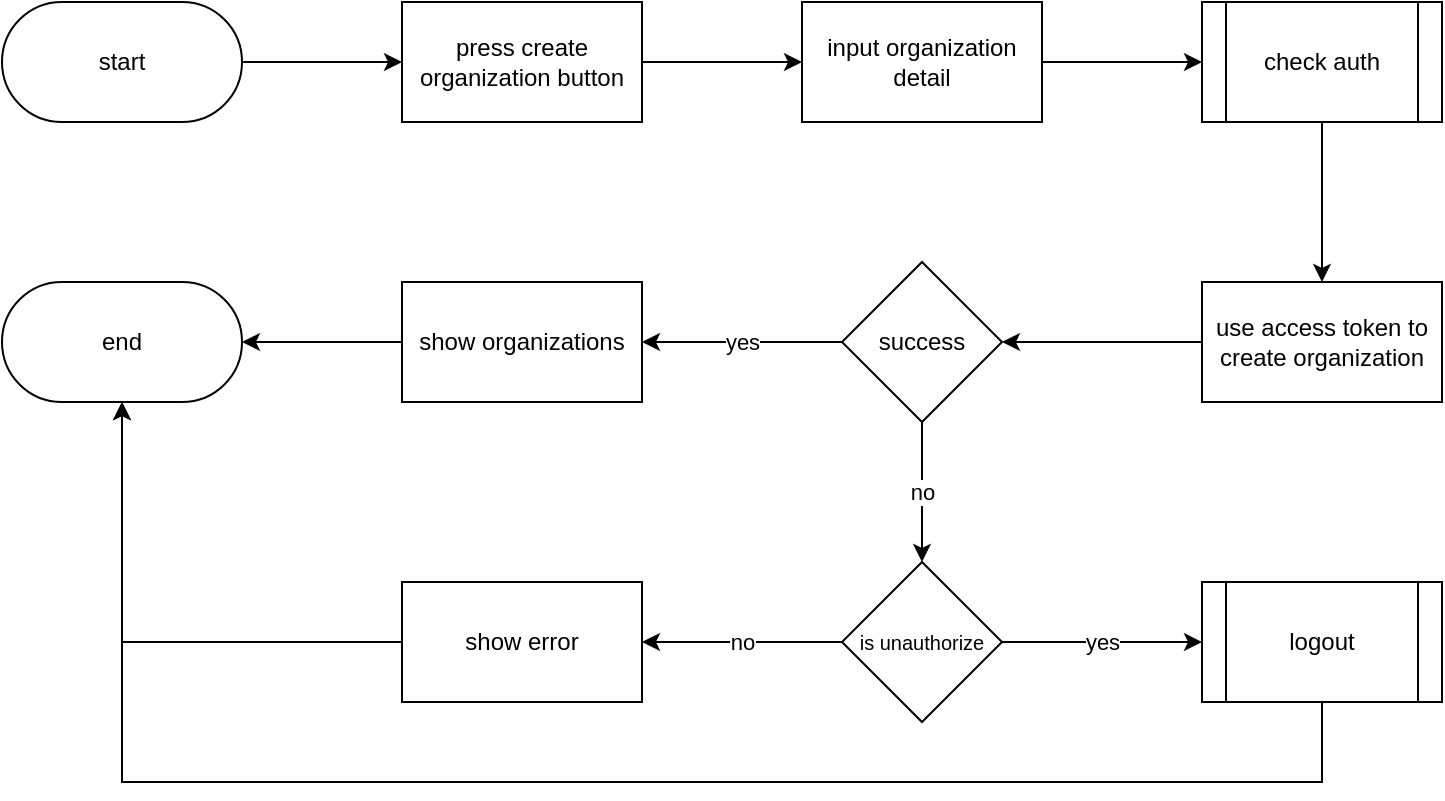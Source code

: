 <mxfile version="28.1.2" pages="10">
  <diagram name="1 create organization" id="rrZeDRam9OLzGaZPZyyN">
    <mxGraphModel dx="1042" dy="626" grid="1" gridSize="10" guides="1" tooltips="1" connect="1" arrows="1" fold="1" page="1" pageScale="1" pageWidth="827" pageHeight="1169" math="0" shadow="0">
      <root>
        <mxCell id="S_W-m5BtdDce5TFBJ5qB-0" />
        <mxCell id="S_W-m5BtdDce5TFBJ5qB-1" parent="S_W-m5BtdDce5TFBJ5qB-0" />
        <mxCell id="S_W-m5BtdDce5TFBJ5qB-2" value="" style="edgeStyle=orthogonalEdgeStyle;rounded=0;orthogonalLoop=1;jettySize=auto;html=1;" edge="1" parent="S_W-m5BtdDce5TFBJ5qB-1" source="S_W-m5BtdDce5TFBJ5qB-3" target="S_W-m5BtdDce5TFBJ5qB-6">
          <mxGeometry relative="1" as="geometry" />
        </mxCell>
        <mxCell id="S_W-m5BtdDce5TFBJ5qB-3" value="start" style="rounded=1;whiteSpace=wrap;html=1;arcSize=50;" vertex="1" parent="S_W-m5BtdDce5TFBJ5qB-1">
          <mxGeometry x="20" y="30" width="120" height="60" as="geometry" />
        </mxCell>
        <mxCell id="S_W-m5BtdDce5TFBJ5qB-4" value="end" style="rounded=1;whiteSpace=wrap;html=1;arcSize=50;" vertex="1" parent="S_W-m5BtdDce5TFBJ5qB-1">
          <mxGeometry x="20" y="170" width="120" height="60" as="geometry" />
        </mxCell>
        <mxCell id="S_W-m5BtdDce5TFBJ5qB-5" value="" style="edgeStyle=orthogonalEdgeStyle;rounded=0;orthogonalLoop=1;jettySize=auto;html=1;" edge="1" parent="S_W-m5BtdDce5TFBJ5qB-1" source="S_W-m5BtdDce5TFBJ5qB-6" target="S_W-m5BtdDce5TFBJ5qB-8">
          <mxGeometry relative="1" as="geometry" />
        </mxCell>
        <mxCell id="S_W-m5BtdDce5TFBJ5qB-6" value="press create organization button" style="whiteSpace=wrap;html=1;rounded=0;arcSize=50;" vertex="1" parent="S_W-m5BtdDce5TFBJ5qB-1">
          <mxGeometry x="220" y="30" width="120" height="60" as="geometry" />
        </mxCell>
        <mxCell id="S_W-m5BtdDce5TFBJ5qB-7" value="" style="edgeStyle=orthogonalEdgeStyle;rounded=0;orthogonalLoop=1;jettySize=auto;html=1;" edge="1" parent="S_W-m5BtdDce5TFBJ5qB-1" source="S_W-m5BtdDce5TFBJ5qB-8" target="S_W-m5BtdDce5TFBJ5qB-10">
          <mxGeometry relative="1" as="geometry" />
        </mxCell>
        <mxCell id="S_W-m5BtdDce5TFBJ5qB-8" value="input organization detail" style="whiteSpace=wrap;html=1;rounded=0;arcSize=50;" vertex="1" parent="S_W-m5BtdDce5TFBJ5qB-1">
          <mxGeometry x="420" y="30" width="120" height="60" as="geometry" />
        </mxCell>
        <mxCell id="S_W-m5BtdDce5TFBJ5qB-9" value="" style="edgeStyle=orthogonalEdgeStyle;rounded=0;orthogonalLoop=1;jettySize=auto;html=1;" edge="1" parent="S_W-m5BtdDce5TFBJ5qB-1" source="S_W-m5BtdDce5TFBJ5qB-10" target="S_W-m5BtdDce5TFBJ5qB-12">
          <mxGeometry relative="1" as="geometry" />
        </mxCell>
        <mxCell id="S_W-m5BtdDce5TFBJ5qB-10" value="check auth" style="shape=process;whiteSpace=wrap;html=1;backgroundOutline=1;" vertex="1" parent="S_W-m5BtdDce5TFBJ5qB-1">
          <mxGeometry x="620" y="30" width="120" height="60" as="geometry" />
        </mxCell>
        <mxCell id="S_W-m5BtdDce5TFBJ5qB-11" value="" style="edgeStyle=orthogonalEdgeStyle;rounded=0;orthogonalLoop=1;jettySize=auto;html=1;" edge="1" parent="S_W-m5BtdDce5TFBJ5qB-1" source="S_W-m5BtdDce5TFBJ5qB-12" target="S_W-m5BtdDce5TFBJ5qB-15">
          <mxGeometry relative="1" as="geometry" />
        </mxCell>
        <mxCell id="S_W-m5BtdDce5TFBJ5qB-12" value="use access token to create organization" style="whiteSpace=wrap;html=1;" vertex="1" parent="S_W-m5BtdDce5TFBJ5qB-1">
          <mxGeometry x="620" y="170" width="120" height="60" as="geometry" />
        </mxCell>
        <mxCell id="S_W-m5BtdDce5TFBJ5qB-13" value="yes" style="edgeStyle=orthogonalEdgeStyle;rounded=0;orthogonalLoop=1;jettySize=auto;html=1;" edge="1" parent="S_W-m5BtdDce5TFBJ5qB-1" source="S_W-m5BtdDce5TFBJ5qB-15" target="S_W-m5BtdDce5TFBJ5qB-17">
          <mxGeometry relative="1" as="geometry" />
        </mxCell>
        <mxCell id="S_W-m5BtdDce5TFBJ5qB-14" value="no" style="edgeStyle=orthogonalEdgeStyle;rounded=0;orthogonalLoop=1;jettySize=auto;html=1;" edge="1" parent="S_W-m5BtdDce5TFBJ5qB-1" source="S_W-m5BtdDce5TFBJ5qB-15" target="S_W-m5BtdDce5TFBJ5qB-20">
          <mxGeometry relative="1" as="geometry">
            <mxPoint x="480" y="310" as="targetPoint" />
          </mxGeometry>
        </mxCell>
        <mxCell id="S_W-m5BtdDce5TFBJ5qB-15" value="success" style="rhombus;whiteSpace=wrap;html=1;" vertex="1" parent="S_W-m5BtdDce5TFBJ5qB-1">
          <mxGeometry x="440" y="160" width="80" height="80" as="geometry" />
        </mxCell>
        <mxCell id="S_W-m5BtdDce5TFBJ5qB-16" style="edgeStyle=orthogonalEdgeStyle;rounded=0;orthogonalLoop=1;jettySize=auto;html=1;" edge="1" parent="S_W-m5BtdDce5TFBJ5qB-1" source="S_W-m5BtdDce5TFBJ5qB-17" target="S_W-m5BtdDce5TFBJ5qB-4">
          <mxGeometry relative="1" as="geometry" />
        </mxCell>
        <mxCell id="S_W-m5BtdDce5TFBJ5qB-17" value="show organizations" style="rounded=0;whiteSpace=wrap;html=1;" vertex="1" parent="S_W-m5BtdDce5TFBJ5qB-1">
          <mxGeometry x="220" y="170" width="120" height="60" as="geometry" />
        </mxCell>
        <mxCell id="S_W-m5BtdDce5TFBJ5qB-18" value="no" style="edgeStyle=orthogonalEdgeStyle;rounded=0;orthogonalLoop=1;jettySize=auto;html=1;" edge="1" parent="S_W-m5BtdDce5TFBJ5qB-1" source="S_W-m5BtdDce5TFBJ5qB-20" target="S_W-m5BtdDce5TFBJ5qB-24">
          <mxGeometry relative="1" as="geometry">
            <mxPoint x="320" y="350" as="targetPoint" />
          </mxGeometry>
        </mxCell>
        <mxCell id="S_W-m5BtdDce5TFBJ5qB-19" value="yes" style="edgeStyle=orthogonalEdgeStyle;rounded=0;orthogonalLoop=1;jettySize=auto;html=1;" edge="1" parent="S_W-m5BtdDce5TFBJ5qB-1" source="S_W-m5BtdDce5TFBJ5qB-20" target="S_W-m5BtdDce5TFBJ5qB-22">
          <mxGeometry relative="1" as="geometry">
            <mxPoint x="480" y="460" as="targetPoint" />
          </mxGeometry>
        </mxCell>
        <mxCell id="S_W-m5BtdDce5TFBJ5qB-20" value="&lt;font style=&quot;font-size: 10px;&quot;&gt;is unauthorize&lt;/font&gt;" style="rhombus;whiteSpace=wrap;html=1;" vertex="1" parent="S_W-m5BtdDce5TFBJ5qB-1">
          <mxGeometry x="440" y="310" width="80" height="80" as="geometry" />
        </mxCell>
        <mxCell id="S_W-m5BtdDce5TFBJ5qB-21" style="edgeStyle=orthogonalEdgeStyle;rounded=0;orthogonalLoop=1;jettySize=auto;html=1;" edge="1" parent="S_W-m5BtdDce5TFBJ5qB-1" source="S_W-m5BtdDce5TFBJ5qB-22" target="S_W-m5BtdDce5TFBJ5qB-4">
          <mxGeometry relative="1" as="geometry">
            <Array as="points">
              <mxPoint x="680" y="420" />
              <mxPoint x="80" y="420" />
            </Array>
          </mxGeometry>
        </mxCell>
        <mxCell id="S_W-m5BtdDce5TFBJ5qB-22" value="logout" style="shape=process;whiteSpace=wrap;html=1;backgroundOutline=1;" vertex="1" parent="S_W-m5BtdDce5TFBJ5qB-1">
          <mxGeometry x="620" y="320" width="120" height="60" as="geometry" />
        </mxCell>
        <mxCell id="S_W-m5BtdDce5TFBJ5qB-23" style="edgeStyle=orthogonalEdgeStyle;rounded=0;orthogonalLoop=1;jettySize=auto;html=1;" edge="1" parent="S_W-m5BtdDce5TFBJ5qB-1" source="S_W-m5BtdDce5TFBJ5qB-24" target="S_W-m5BtdDce5TFBJ5qB-4">
          <mxGeometry relative="1" as="geometry" />
        </mxCell>
        <mxCell id="S_W-m5BtdDce5TFBJ5qB-24" value="show error" style="rounded=0;whiteSpace=wrap;html=1;" vertex="1" parent="S_W-m5BtdDce5TFBJ5qB-1">
          <mxGeometry x="220" y="320" width="120" height="60" as="geometry" />
        </mxCell>
      </root>
    </mxGraphModel>
  </diagram>
  <diagram name="2 read organizations" id="h2fKBnn60QDs2FhaiwlS">
    <mxGraphModel dx="1042" dy="626" grid="1" gridSize="10" guides="1" tooltips="1" connect="1" arrows="1" fold="1" page="1" pageScale="1" pageWidth="827" pageHeight="1169" math="0" shadow="0">
      <root>
        <mxCell id="Kz-ZoB2AKDIA7hrzgHUo-0" />
        <mxCell id="Kz-ZoB2AKDIA7hrzgHUo-1" parent="Kz-ZoB2AKDIA7hrzgHUo-0" />
        <mxCell id="Kz-ZoB2AKDIA7hrzgHUo-2" value="" style="edgeStyle=orthogonalEdgeStyle;rounded=0;orthogonalLoop=1;jettySize=auto;html=1;" edge="1" parent="Kz-ZoB2AKDIA7hrzgHUo-1" source="Kz-ZoB2AKDIA7hrzgHUo-3" target="Kz-ZoB2AKDIA7hrzgHUo-6">
          <mxGeometry relative="1" as="geometry" />
        </mxCell>
        <mxCell id="Kz-ZoB2AKDIA7hrzgHUo-3" value="start" style="rounded=1;whiteSpace=wrap;html=1;arcSize=50;" vertex="1" parent="Kz-ZoB2AKDIA7hrzgHUo-1">
          <mxGeometry x="20" y="20" width="120" height="60" as="geometry" />
        </mxCell>
        <mxCell id="Kz-ZoB2AKDIA7hrzgHUo-4" value="end" style="rounded=1;whiteSpace=wrap;html=1;arcSize=50;" vertex="1" parent="Kz-ZoB2AKDIA7hrzgHUo-1">
          <mxGeometry x="20" y="160" width="120" height="60" as="geometry" />
        </mxCell>
        <mxCell id="Kz-ZoB2AKDIA7hrzgHUo-5" value="" style="edgeStyle=orthogonalEdgeStyle;rounded=0;orthogonalLoop=1;jettySize=auto;html=1;" edge="1" parent="Kz-ZoB2AKDIA7hrzgHUo-1" source="Kz-ZoB2AKDIA7hrzgHUo-6" target="Kz-ZoB2AKDIA7hrzgHUo-8">
          <mxGeometry relative="1" as="geometry" />
        </mxCell>
        <mxCell id="Kz-ZoB2AKDIA7hrzgHUo-6" value="check auth" style="shape=process;whiteSpace=wrap;html=1;backgroundOutline=1;" vertex="1" parent="Kz-ZoB2AKDIA7hrzgHUo-1">
          <mxGeometry x="200" y="20" width="120" height="60" as="geometry" />
        </mxCell>
        <mxCell id="Kz-ZoB2AKDIA7hrzgHUo-7" value="" style="edgeStyle=orthogonalEdgeStyle;rounded=0;orthogonalLoop=1;jettySize=auto;html=1;" edge="1" parent="Kz-ZoB2AKDIA7hrzgHUo-1" source="Kz-ZoB2AKDIA7hrzgHUo-8" target="Kz-ZoB2AKDIA7hrzgHUo-11">
          <mxGeometry relative="1" as="geometry" />
        </mxCell>
        <mxCell id="Kz-ZoB2AKDIA7hrzgHUo-8" value="use access token to get organizations" style="whiteSpace=wrap;html=1;" vertex="1" parent="Kz-ZoB2AKDIA7hrzgHUo-1">
          <mxGeometry x="400" y="20" width="120" height="60" as="geometry" />
        </mxCell>
        <mxCell id="Kz-ZoB2AKDIA7hrzgHUo-9" value="no" style="edgeStyle=orthogonalEdgeStyle;rounded=0;orthogonalLoop=1;jettySize=auto;html=1;" edge="1" parent="Kz-ZoB2AKDIA7hrzgHUo-1" source="Kz-ZoB2AKDIA7hrzgHUo-11" target="Kz-ZoB2AKDIA7hrzgHUo-13">
          <mxGeometry relative="1" as="geometry" />
        </mxCell>
        <mxCell id="Kz-ZoB2AKDIA7hrzgHUo-10" value="yes" style="edgeStyle=orthogonalEdgeStyle;rounded=0;orthogonalLoop=1;jettySize=auto;html=1;" edge="1" parent="Kz-ZoB2AKDIA7hrzgHUo-1" source="Kz-ZoB2AKDIA7hrzgHUo-11" target="Kz-ZoB2AKDIA7hrzgHUo-15">
          <mxGeometry relative="1" as="geometry" />
        </mxCell>
        <mxCell id="Kz-ZoB2AKDIA7hrzgHUo-11" value="is success" style="rhombus;whiteSpace=wrap;html=1;" vertex="1" parent="Kz-ZoB2AKDIA7hrzgHUo-1">
          <mxGeometry x="420" y="150" width="80" height="80" as="geometry" />
        </mxCell>
        <mxCell id="Kz-ZoB2AKDIA7hrzgHUo-12" style="edgeStyle=orthogonalEdgeStyle;rounded=0;orthogonalLoop=1;jettySize=auto;html=1;" edge="1" parent="Kz-ZoB2AKDIA7hrzgHUo-1" source="Kz-ZoB2AKDIA7hrzgHUo-13" target="Kz-ZoB2AKDIA7hrzgHUo-4">
          <mxGeometry relative="1" as="geometry">
            <Array as="points">
              <mxPoint x="620" y="260" />
              <mxPoint x="80" y="260" />
            </Array>
          </mxGeometry>
        </mxCell>
        <mxCell id="Kz-ZoB2AKDIA7hrzgHUo-13" value="show error" style="whiteSpace=wrap;html=1;" vertex="1" parent="Kz-ZoB2AKDIA7hrzgHUo-1">
          <mxGeometry x="560" y="160" width="120" height="60" as="geometry" />
        </mxCell>
        <mxCell id="Kz-ZoB2AKDIA7hrzgHUo-14" style="edgeStyle=orthogonalEdgeStyle;rounded=0;orthogonalLoop=1;jettySize=auto;html=1;" edge="1" parent="Kz-ZoB2AKDIA7hrzgHUo-1" source="Kz-ZoB2AKDIA7hrzgHUo-15" target="Kz-ZoB2AKDIA7hrzgHUo-4">
          <mxGeometry relative="1" as="geometry" />
        </mxCell>
        <mxCell id="Kz-ZoB2AKDIA7hrzgHUo-15" value="show organizations" style="whiteSpace=wrap;html=1;" vertex="1" parent="Kz-ZoB2AKDIA7hrzgHUo-1">
          <mxGeometry x="200" y="160" width="120" height="60" as="geometry" />
        </mxCell>
      </root>
    </mxGraphModel>
  </diagram>
  <diagram name="3 update organization" id="hDtKUBMvz_w7pJKy0Iw4">
    <mxGraphModel dx="1042" dy="626" grid="1" gridSize="10" guides="1" tooltips="1" connect="1" arrows="1" fold="1" page="1" pageScale="1" pageWidth="827" pageHeight="1169" math="0" shadow="0">
      <root>
        <mxCell id="250SeUNMkqGoYR_rlC9C-0" />
        <mxCell id="250SeUNMkqGoYR_rlC9C-1" parent="250SeUNMkqGoYR_rlC9C-0" />
        <mxCell id="250SeUNMkqGoYR_rlC9C-2" value="" style="edgeStyle=orthogonalEdgeStyle;rounded=0;orthogonalLoop=1;jettySize=auto;html=1;" edge="1" parent="250SeUNMkqGoYR_rlC9C-1" source="250SeUNMkqGoYR_rlC9C-3" target="250SeUNMkqGoYR_rlC9C-6">
          <mxGeometry relative="1" as="geometry" />
        </mxCell>
        <mxCell id="250SeUNMkqGoYR_rlC9C-3" value="start" style="rounded=1;whiteSpace=wrap;html=1;arcSize=50;" vertex="1" parent="250SeUNMkqGoYR_rlC9C-1">
          <mxGeometry x="20" y="30" width="120" height="60" as="geometry" />
        </mxCell>
        <mxCell id="250SeUNMkqGoYR_rlC9C-4" value="end" style="rounded=1;whiteSpace=wrap;html=1;arcSize=50;" vertex="1" parent="250SeUNMkqGoYR_rlC9C-1">
          <mxGeometry x="20" y="170" width="120" height="60" as="geometry" />
        </mxCell>
        <mxCell id="250SeUNMkqGoYR_rlC9C-5" value="" style="edgeStyle=orthogonalEdgeStyle;rounded=0;orthogonalLoop=1;jettySize=auto;html=1;" edge="1" parent="250SeUNMkqGoYR_rlC9C-1" source="250SeUNMkqGoYR_rlC9C-6" target="250SeUNMkqGoYR_rlC9C-8">
          <mxGeometry relative="1" as="geometry" />
        </mxCell>
        <mxCell id="250SeUNMkqGoYR_rlC9C-6" value="press update organization button" style="whiteSpace=wrap;html=1;rounded=0;arcSize=50;" vertex="1" parent="250SeUNMkqGoYR_rlC9C-1">
          <mxGeometry x="220" y="30" width="120" height="60" as="geometry" />
        </mxCell>
        <mxCell id="250SeUNMkqGoYR_rlC9C-7" value="" style="edgeStyle=orthogonalEdgeStyle;rounded=0;orthogonalLoop=1;jettySize=auto;html=1;" edge="1" parent="250SeUNMkqGoYR_rlC9C-1" source="250SeUNMkqGoYR_rlC9C-8" target="250SeUNMkqGoYR_rlC9C-10">
          <mxGeometry relative="1" as="geometry" />
        </mxCell>
        <mxCell id="250SeUNMkqGoYR_rlC9C-8" value="update organization detail" style="whiteSpace=wrap;html=1;rounded=0;arcSize=50;" vertex="1" parent="250SeUNMkqGoYR_rlC9C-1">
          <mxGeometry x="420" y="30" width="120" height="60" as="geometry" />
        </mxCell>
        <mxCell id="250SeUNMkqGoYR_rlC9C-9" value="" style="edgeStyle=orthogonalEdgeStyle;rounded=0;orthogonalLoop=1;jettySize=auto;html=1;" edge="1" parent="250SeUNMkqGoYR_rlC9C-1" source="250SeUNMkqGoYR_rlC9C-10" target="250SeUNMkqGoYR_rlC9C-12">
          <mxGeometry relative="1" as="geometry" />
        </mxCell>
        <mxCell id="250SeUNMkqGoYR_rlC9C-10" value="check auth" style="shape=process;whiteSpace=wrap;html=1;backgroundOutline=1;" vertex="1" parent="250SeUNMkqGoYR_rlC9C-1">
          <mxGeometry x="620" y="30" width="120" height="60" as="geometry" />
        </mxCell>
        <mxCell id="250SeUNMkqGoYR_rlC9C-11" value="" style="edgeStyle=orthogonalEdgeStyle;rounded=0;orthogonalLoop=1;jettySize=auto;html=1;" edge="1" parent="250SeUNMkqGoYR_rlC9C-1" source="250SeUNMkqGoYR_rlC9C-12" target="250SeUNMkqGoYR_rlC9C-15">
          <mxGeometry relative="1" as="geometry" />
        </mxCell>
        <mxCell id="250SeUNMkqGoYR_rlC9C-12" value="use access token to update organization" style="whiteSpace=wrap;html=1;" vertex="1" parent="250SeUNMkqGoYR_rlC9C-1">
          <mxGeometry x="620" y="170" width="120" height="60" as="geometry" />
        </mxCell>
        <mxCell id="250SeUNMkqGoYR_rlC9C-13" value="yes" style="edgeStyle=orthogonalEdgeStyle;rounded=0;orthogonalLoop=1;jettySize=auto;html=1;" edge="1" parent="250SeUNMkqGoYR_rlC9C-1" source="250SeUNMkqGoYR_rlC9C-15" target="250SeUNMkqGoYR_rlC9C-17">
          <mxGeometry relative="1" as="geometry" />
        </mxCell>
        <mxCell id="250SeUNMkqGoYR_rlC9C-14" value="no" style="edgeStyle=orthogonalEdgeStyle;rounded=0;orthogonalLoop=1;jettySize=auto;html=1;" edge="1" parent="250SeUNMkqGoYR_rlC9C-1" source="250SeUNMkqGoYR_rlC9C-15" target="250SeUNMkqGoYR_rlC9C-20">
          <mxGeometry relative="1" as="geometry">
            <mxPoint x="480" y="310" as="targetPoint" />
          </mxGeometry>
        </mxCell>
        <mxCell id="250SeUNMkqGoYR_rlC9C-15" value="success" style="rhombus;whiteSpace=wrap;html=1;" vertex="1" parent="250SeUNMkqGoYR_rlC9C-1">
          <mxGeometry x="440" y="160" width="80" height="80" as="geometry" />
        </mxCell>
        <mxCell id="250SeUNMkqGoYR_rlC9C-16" style="edgeStyle=orthogonalEdgeStyle;rounded=0;orthogonalLoop=1;jettySize=auto;html=1;" edge="1" parent="250SeUNMkqGoYR_rlC9C-1" source="250SeUNMkqGoYR_rlC9C-17" target="250SeUNMkqGoYR_rlC9C-4">
          <mxGeometry relative="1" as="geometry" />
        </mxCell>
        <mxCell id="250SeUNMkqGoYR_rlC9C-17" value="show organizations" style="rounded=0;whiteSpace=wrap;html=1;" vertex="1" parent="250SeUNMkqGoYR_rlC9C-1">
          <mxGeometry x="220" y="170" width="120" height="60" as="geometry" />
        </mxCell>
        <mxCell id="250SeUNMkqGoYR_rlC9C-18" value="no" style="edgeStyle=orthogonalEdgeStyle;rounded=0;orthogonalLoop=1;jettySize=auto;html=1;" edge="1" parent="250SeUNMkqGoYR_rlC9C-1" source="250SeUNMkqGoYR_rlC9C-20" target="250SeUNMkqGoYR_rlC9C-24">
          <mxGeometry relative="1" as="geometry">
            <mxPoint x="320" y="350" as="targetPoint" />
          </mxGeometry>
        </mxCell>
        <mxCell id="250SeUNMkqGoYR_rlC9C-19" value="yes" style="edgeStyle=orthogonalEdgeStyle;rounded=0;orthogonalLoop=1;jettySize=auto;html=1;" edge="1" parent="250SeUNMkqGoYR_rlC9C-1" source="250SeUNMkqGoYR_rlC9C-20" target="250SeUNMkqGoYR_rlC9C-22">
          <mxGeometry relative="1" as="geometry">
            <mxPoint x="480" y="460" as="targetPoint" />
          </mxGeometry>
        </mxCell>
        <mxCell id="250SeUNMkqGoYR_rlC9C-20" value="&lt;font style=&quot;font-size: 10px;&quot;&gt;is unauthorize&lt;/font&gt;" style="rhombus;whiteSpace=wrap;html=1;" vertex="1" parent="250SeUNMkqGoYR_rlC9C-1">
          <mxGeometry x="440" y="310" width="80" height="80" as="geometry" />
        </mxCell>
        <mxCell id="250SeUNMkqGoYR_rlC9C-21" style="edgeStyle=orthogonalEdgeStyle;rounded=0;orthogonalLoop=1;jettySize=auto;html=1;" edge="1" parent="250SeUNMkqGoYR_rlC9C-1" source="250SeUNMkqGoYR_rlC9C-22" target="250SeUNMkqGoYR_rlC9C-4">
          <mxGeometry relative="1" as="geometry">
            <Array as="points">
              <mxPoint x="680" y="420" />
              <mxPoint x="80" y="420" />
            </Array>
          </mxGeometry>
        </mxCell>
        <mxCell id="250SeUNMkqGoYR_rlC9C-22" value="logout" style="shape=process;whiteSpace=wrap;html=1;backgroundOutline=1;" vertex="1" parent="250SeUNMkqGoYR_rlC9C-1">
          <mxGeometry x="620" y="320" width="120" height="60" as="geometry" />
        </mxCell>
        <mxCell id="250SeUNMkqGoYR_rlC9C-23" style="edgeStyle=orthogonalEdgeStyle;rounded=0;orthogonalLoop=1;jettySize=auto;html=1;" edge="1" parent="250SeUNMkqGoYR_rlC9C-1" source="250SeUNMkqGoYR_rlC9C-24" target="250SeUNMkqGoYR_rlC9C-4">
          <mxGeometry relative="1" as="geometry" />
        </mxCell>
        <mxCell id="250SeUNMkqGoYR_rlC9C-24" value="show error" style="rounded=0;whiteSpace=wrap;html=1;" vertex="1" parent="250SeUNMkqGoYR_rlC9C-1">
          <mxGeometry x="220" y="320" width="120" height="60" as="geometry" />
        </mxCell>
      </root>
    </mxGraphModel>
  </diagram>
  <diagram name="4 delete organization" id="ovYd9jxgdTEPF77yXdWQ">
    <mxGraphModel dx="1042" dy="626" grid="1" gridSize="10" guides="1" tooltips="1" connect="1" arrows="1" fold="1" page="1" pageScale="1" pageWidth="827" pageHeight="1169" math="0" shadow="0">
      <root>
        <mxCell id="RocfzzQe3fpY7x5n20qb-0" />
        <mxCell id="RocfzzQe3fpY7x5n20qb-1" parent="RocfzzQe3fpY7x5n20qb-0" />
        <mxCell id="RocfzzQe3fpY7x5n20qb-2" value="" style="edgeStyle=orthogonalEdgeStyle;rounded=0;orthogonalLoop=1;jettySize=auto;html=1;" edge="1" parent="RocfzzQe3fpY7x5n20qb-1" source="RocfzzQe3fpY7x5n20qb-3" target="RocfzzQe3fpY7x5n20qb-6">
          <mxGeometry relative="1" as="geometry" />
        </mxCell>
        <mxCell id="RocfzzQe3fpY7x5n20qb-3" value="start" style="rounded=1;whiteSpace=wrap;html=1;arcSize=50;" vertex="1" parent="RocfzzQe3fpY7x5n20qb-1">
          <mxGeometry x="20" y="30" width="120" height="60" as="geometry" />
        </mxCell>
        <mxCell id="RocfzzQe3fpY7x5n20qb-4" value="end" style="rounded=1;whiteSpace=wrap;html=1;arcSize=50;" vertex="1" parent="RocfzzQe3fpY7x5n20qb-1">
          <mxGeometry x="20" y="170" width="120" height="60" as="geometry" />
        </mxCell>
        <mxCell id="RocfzzQe3fpY7x5n20qb-5" value="" style="edgeStyle=orthogonalEdgeStyle;rounded=0;orthogonalLoop=1;jettySize=auto;html=1;" edge="1" parent="RocfzzQe3fpY7x5n20qb-1" source="RocfzzQe3fpY7x5n20qb-6" target="RocfzzQe3fpY7x5n20qb-8">
          <mxGeometry relative="1" as="geometry" />
        </mxCell>
        <mxCell id="RocfzzQe3fpY7x5n20qb-6" value="press update organization button" style="whiteSpace=wrap;html=1;rounded=0;arcSize=50;" vertex="1" parent="RocfzzQe3fpY7x5n20qb-1">
          <mxGeometry x="220" y="30" width="120" height="60" as="geometry" />
        </mxCell>
        <mxCell id="RocfzzQe3fpY7x5n20qb-7" value="" style="edgeStyle=orthogonalEdgeStyle;rounded=0;orthogonalLoop=1;jettySize=auto;html=1;" edge="1" parent="RocfzzQe3fpY7x5n20qb-1" source="RocfzzQe3fpY7x5n20qb-8" target="RocfzzQe3fpY7x5n20qb-10">
          <mxGeometry relative="1" as="geometry" />
        </mxCell>
        <mxCell id="RocfzzQe3fpY7x5n20qb-8" value="press delete organization button" style="whiteSpace=wrap;html=1;rounded=0;arcSize=50;" vertex="1" parent="RocfzzQe3fpY7x5n20qb-1">
          <mxGeometry x="420" y="30" width="120" height="60" as="geometry" />
        </mxCell>
        <mxCell id="RocfzzQe3fpY7x5n20qb-9" value="" style="edgeStyle=orthogonalEdgeStyle;rounded=0;orthogonalLoop=1;jettySize=auto;html=1;" edge="1" parent="RocfzzQe3fpY7x5n20qb-1" source="RocfzzQe3fpY7x5n20qb-10" target="RocfzzQe3fpY7x5n20qb-12">
          <mxGeometry relative="1" as="geometry" />
        </mxCell>
        <mxCell id="RocfzzQe3fpY7x5n20qb-10" value="check auth" style="shape=process;whiteSpace=wrap;html=1;backgroundOutline=1;" vertex="1" parent="RocfzzQe3fpY7x5n20qb-1">
          <mxGeometry x="620" y="30" width="120" height="60" as="geometry" />
        </mxCell>
        <mxCell id="RocfzzQe3fpY7x5n20qb-11" value="" style="edgeStyle=orthogonalEdgeStyle;rounded=0;orthogonalLoop=1;jettySize=auto;html=1;" edge="1" parent="RocfzzQe3fpY7x5n20qb-1" source="RocfzzQe3fpY7x5n20qb-12" target="RocfzzQe3fpY7x5n20qb-15">
          <mxGeometry relative="1" as="geometry" />
        </mxCell>
        <mxCell id="RocfzzQe3fpY7x5n20qb-12" value="use access token to delete organization" style="whiteSpace=wrap;html=1;" vertex="1" parent="RocfzzQe3fpY7x5n20qb-1">
          <mxGeometry x="620" y="170" width="120" height="60" as="geometry" />
        </mxCell>
        <mxCell id="RocfzzQe3fpY7x5n20qb-13" value="yes" style="edgeStyle=orthogonalEdgeStyle;rounded=0;orthogonalLoop=1;jettySize=auto;html=1;" edge="1" parent="RocfzzQe3fpY7x5n20qb-1" source="RocfzzQe3fpY7x5n20qb-15" target="RocfzzQe3fpY7x5n20qb-17">
          <mxGeometry relative="1" as="geometry" />
        </mxCell>
        <mxCell id="RocfzzQe3fpY7x5n20qb-14" value="no" style="edgeStyle=orthogonalEdgeStyle;rounded=0;orthogonalLoop=1;jettySize=auto;html=1;" edge="1" parent="RocfzzQe3fpY7x5n20qb-1" source="RocfzzQe3fpY7x5n20qb-15" target="RocfzzQe3fpY7x5n20qb-20">
          <mxGeometry relative="1" as="geometry">
            <mxPoint x="480" y="310" as="targetPoint" />
          </mxGeometry>
        </mxCell>
        <mxCell id="RocfzzQe3fpY7x5n20qb-15" value="success" style="rhombus;whiteSpace=wrap;html=1;" vertex="1" parent="RocfzzQe3fpY7x5n20qb-1">
          <mxGeometry x="440" y="160" width="80" height="80" as="geometry" />
        </mxCell>
        <mxCell id="RocfzzQe3fpY7x5n20qb-16" style="edgeStyle=orthogonalEdgeStyle;rounded=0;orthogonalLoop=1;jettySize=auto;html=1;" edge="1" parent="RocfzzQe3fpY7x5n20qb-1" source="RocfzzQe3fpY7x5n20qb-17" target="RocfzzQe3fpY7x5n20qb-4">
          <mxGeometry relative="1" as="geometry" />
        </mxCell>
        <mxCell id="RocfzzQe3fpY7x5n20qb-17" value="show organizations" style="rounded=0;whiteSpace=wrap;html=1;" vertex="1" parent="RocfzzQe3fpY7x5n20qb-1">
          <mxGeometry x="220" y="170" width="120" height="60" as="geometry" />
        </mxCell>
        <mxCell id="RocfzzQe3fpY7x5n20qb-18" value="no" style="edgeStyle=orthogonalEdgeStyle;rounded=0;orthogonalLoop=1;jettySize=auto;html=1;" edge="1" parent="RocfzzQe3fpY7x5n20qb-1" source="RocfzzQe3fpY7x5n20qb-20" target="RocfzzQe3fpY7x5n20qb-24">
          <mxGeometry relative="1" as="geometry">
            <mxPoint x="320" y="350" as="targetPoint" />
          </mxGeometry>
        </mxCell>
        <mxCell id="RocfzzQe3fpY7x5n20qb-19" value="yes" style="edgeStyle=orthogonalEdgeStyle;rounded=0;orthogonalLoop=1;jettySize=auto;html=1;" edge="1" parent="RocfzzQe3fpY7x5n20qb-1" source="RocfzzQe3fpY7x5n20qb-20" target="RocfzzQe3fpY7x5n20qb-22">
          <mxGeometry relative="1" as="geometry">
            <mxPoint x="480" y="460" as="targetPoint" />
          </mxGeometry>
        </mxCell>
        <mxCell id="RocfzzQe3fpY7x5n20qb-20" value="&lt;font style=&quot;font-size: 10px;&quot;&gt;is unauthorize&lt;/font&gt;" style="rhombus;whiteSpace=wrap;html=1;" vertex="1" parent="RocfzzQe3fpY7x5n20qb-1">
          <mxGeometry x="440" y="310" width="80" height="80" as="geometry" />
        </mxCell>
        <mxCell id="RocfzzQe3fpY7x5n20qb-21" style="edgeStyle=orthogonalEdgeStyle;rounded=0;orthogonalLoop=1;jettySize=auto;html=1;" edge="1" parent="RocfzzQe3fpY7x5n20qb-1" source="RocfzzQe3fpY7x5n20qb-22" target="RocfzzQe3fpY7x5n20qb-4">
          <mxGeometry relative="1" as="geometry">
            <Array as="points">
              <mxPoint x="680" y="420" />
              <mxPoint x="80" y="420" />
            </Array>
          </mxGeometry>
        </mxCell>
        <mxCell id="RocfzzQe3fpY7x5n20qb-22" value="logout" style="shape=process;whiteSpace=wrap;html=1;backgroundOutline=1;" vertex="1" parent="RocfzzQe3fpY7x5n20qb-1">
          <mxGeometry x="620" y="320" width="120" height="60" as="geometry" />
        </mxCell>
        <mxCell id="RocfzzQe3fpY7x5n20qb-23" style="edgeStyle=orthogonalEdgeStyle;rounded=0;orthogonalLoop=1;jettySize=auto;html=1;" edge="1" parent="RocfzzQe3fpY7x5n20qb-1" source="RocfzzQe3fpY7x5n20qb-24" target="RocfzzQe3fpY7x5n20qb-4">
          <mxGeometry relative="1" as="geometry" />
        </mxCell>
        <mxCell id="RocfzzQe3fpY7x5n20qb-24" value="show error" style="rounded=0;whiteSpace=wrap;html=1;" vertex="1" parent="RocfzzQe3fpY7x5n20qb-1">
          <mxGeometry x="220" y="320" width="120" height="60" as="geometry" />
        </mxCell>
      </root>
    </mxGraphModel>
  </diagram>
  <diagram name="5 read organization logs" id="GnffTUM4pT6UMGDfcyzO">
    <mxGraphModel dx="1042" dy="626" grid="1" gridSize="10" guides="1" tooltips="1" connect="1" arrows="1" fold="1" page="1" pageScale="1" pageWidth="827" pageHeight="1169" math="0" shadow="0">
      <root>
        <mxCell id="5ixxctAlzofLMIDu9Lka-0" />
        <mxCell id="5ixxctAlzofLMIDu9Lka-1" parent="5ixxctAlzofLMIDu9Lka-0" />
        <mxCell id="5ixxctAlzofLMIDu9Lka-2" value="" style="edgeStyle=orthogonalEdgeStyle;rounded=0;orthogonalLoop=1;jettySize=auto;html=1;" edge="1" parent="5ixxctAlzofLMIDu9Lka-1" source="5ixxctAlzofLMIDu9Lka-3" target="5ixxctAlzofLMIDu9Lka-6">
          <mxGeometry relative="1" as="geometry" />
        </mxCell>
        <mxCell id="5ixxctAlzofLMIDu9Lka-3" value="start" style="rounded=1;whiteSpace=wrap;html=1;arcSize=50;" vertex="1" parent="5ixxctAlzofLMIDu9Lka-1">
          <mxGeometry x="20" y="20" width="120" height="60" as="geometry" />
        </mxCell>
        <mxCell id="5ixxctAlzofLMIDu9Lka-4" value="end" style="rounded=1;whiteSpace=wrap;html=1;arcSize=50;" vertex="1" parent="5ixxctAlzofLMIDu9Lka-1">
          <mxGeometry x="20" y="160" width="120" height="60" as="geometry" />
        </mxCell>
        <mxCell id="5ixxctAlzofLMIDu9Lka-5" value="" style="edgeStyle=orthogonalEdgeStyle;rounded=0;orthogonalLoop=1;jettySize=auto;html=1;" edge="1" parent="5ixxctAlzofLMIDu9Lka-1" source="5ixxctAlzofLMIDu9Lka-6" target="5ixxctAlzofLMIDu9Lka-8">
          <mxGeometry relative="1" as="geometry" />
        </mxCell>
        <mxCell id="5ixxctAlzofLMIDu9Lka-6" value="check auth" style="shape=process;whiteSpace=wrap;html=1;backgroundOutline=1;" vertex="1" parent="5ixxctAlzofLMIDu9Lka-1">
          <mxGeometry x="200" y="20" width="120" height="60" as="geometry" />
        </mxCell>
        <mxCell id="5ixxctAlzofLMIDu9Lka-7" value="" style="edgeStyle=orthogonalEdgeStyle;rounded=0;orthogonalLoop=1;jettySize=auto;html=1;" edge="1" parent="5ixxctAlzofLMIDu9Lka-1" source="5ixxctAlzofLMIDu9Lka-8" target="5ixxctAlzofLMIDu9Lka-11">
          <mxGeometry relative="1" as="geometry" />
        </mxCell>
        <mxCell id="5ixxctAlzofLMIDu9Lka-8" value="use access token to get organization logs" style="whiteSpace=wrap;html=1;" vertex="1" parent="5ixxctAlzofLMIDu9Lka-1">
          <mxGeometry x="400" y="20" width="120" height="60" as="geometry" />
        </mxCell>
        <mxCell id="5ixxctAlzofLMIDu9Lka-9" value="no" style="edgeStyle=orthogonalEdgeStyle;rounded=0;orthogonalLoop=1;jettySize=auto;html=1;" edge="1" parent="5ixxctAlzofLMIDu9Lka-1" source="5ixxctAlzofLMIDu9Lka-11" target="5ixxctAlzofLMIDu9Lka-13">
          <mxGeometry relative="1" as="geometry" />
        </mxCell>
        <mxCell id="5ixxctAlzofLMIDu9Lka-10" value="yes" style="edgeStyle=orthogonalEdgeStyle;rounded=0;orthogonalLoop=1;jettySize=auto;html=1;" edge="1" parent="5ixxctAlzofLMIDu9Lka-1" source="5ixxctAlzofLMIDu9Lka-11" target="5ixxctAlzofLMIDu9Lka-15">
          <mxGeometry relative="1" as="geometry" />
        </mxCell>
        <mxCell id="5ixxctAlzofLMIDu9Lka-11" value="is success" style="rhombus;whiteSpace=wrap;html=1;" vertex="1" parent="5ixxctAlzofLMIDu9Lka-1">
          <mxGeometry x="420" y="150" width="80" height="80" as="geometry" />
        </mxCell>
        <mxCell id="5ixxctAlzofLMIDu9Lka-12" style="edgeStyle=orthogonalEdgeStyle;rounded=0;orthogonalLoop=1;jettySize=auto;html=1;" edge="1" parent="5ixxctAlzofLMIDu9Lka-1" source="5ixxctAlzofLMIDu9Lka-13" target="5ixxctAlzofLMIDu9Lka-4">
          <mxGeometry relative="1" as="geometry">
            <Array as="points">
              <mxPoint x="620" y="260" />
              <mxPoint x="80" y="260" />
            </Array>
          </mxGeometry>
        </mxCell>
        <mxCell id="5ixxctAlzofLMIDu9Lka-13" value="show error" style="whiteSpace=wrap;html=1;" vertex="1" parent="5ixxctAlzofLMIDu9Lka-1">
          <mxGeometry x="560" y="160" width="120" height="60" as="geometry" />
        </mxCell>
        <mxCell id="5ixxctAlzofLMIDu9Lka-14" style="edgeStyle=orthogonalEdgeStyle;rounded=0;orthogonalLoop=1;jettySize=auto;html=1;" edge="1" parent="5ixxctAlzofLMIDu9Lka-1" source="5ixxctAlzofLMIDu9Lka-15" target="5ixxctAlzofLMIDu9Lka-4">
          <mxGeometry relative="1" as="geometry" />
        </mxCell>
        <mxCell id="5ixxctAlzofLMIDu9Lka-15" value="show organization logs" style="whiteSpace=wrap;html=1;" vertex="1" parent="5ixxctAlzofLMIDu9Lka-1">
          <mxGeometry x="200" y="160" width="120" height="60" as="geometry" />
        </mxCell>
      </root>
    </mxGraphModel>
  </diagram>
  <diagram name="6 read communication event logs" id="pnv5aXgD-wiAaMwx8BN9">
    <mxGraphModel dx="1042" dy="626" grid="1" gridSize="10" guides="1" tooltips="1" connect="1" arrows="1" fold="1" page="1" pageScale="1" pageWidth="827" pageHeight="1169" math="0" shadow="0">
      <root>
        <mxCell id="5VV1nUNWMGlHf6z3_R0x-0" />
        <mxCell id="5VV1nUNWMGlHf6z3_R0x-1" parent="5VV1nUNWMGlHf6z3_R0x-0" />
        <mxCell id="5VV1nUNWMGlHf6z3_R0x-2" value="" style="edgeStyle=orthogonalEdgeStyle;rounded=0;orthogonalLoop=1;jettySize=auto;html=1;" parent="5VV1nUNWMGlHf6z3_R0x-1" source="5VV1nUNWMGlHf6z3_R0x-3" target="5VV1nUNWMGlHf6z3_R0x-6" edge="1">
          <mxGeometry relative="1" as="geometry" />
        </mxCell>
        <mxCell id="5VV1nUNWMGlHf6z3_R0x-3" value="start" style="rounded=1;whiteSpace=wrap;html=1;arcSize=50;" parent="5VV1nUNWMGlHf6z3_R0x-1" vertex="1">
          <mxGeometry x="20" y="20" width="120" height="60" as="geometry" />
        </mxCell>
        <mxCell id="5VV1nUNWMGlHf6z3_R0x-4" value="end" style="rounded=1;whiteSpace=wrap;html=1;arcSize=50;" parent="5VV1nUNWMGlHf6z3_R0x-1" vertex="1">
          <mxGeometry x="20" y="160" width="120" height="60" as="geometry" />
        </mxCell>
        <mxCell id="5VV1nUNWMGlHf6z3_R0x-5" value="" style="edgeStyle=orthogonalEdgeStyle;rounded=0;orthogonalLoop=1;jettySize=auto;html=1;" parent="5VV1nUNWMGlHf6z3_R0x-1" source="5VV1nUNWMGlHf6z3_R0x-6" target="5VV1nUNWMGlHf6z3_R0x-8" edge="1">
          <mxGeometry relative="1" as="geometry" />
        </mxCell>
        <mxCell id="5VV1nUNWMGlHf6z3_R0x-6" value="check auth" style="shape=process;whiteSpace=wrap;html=1;backgroundOutline=1;" parent="5VV1nUNWMGlHf6z3_R0x-1" vertex="1">
          <mxGeometry x="200" y="20" width="120" height="60" as="geometry" />
        </mxCell>
        <mxCell id="5VV1nUNWMGlHf6z3_R0x-7" value="" style="edgeStyle=orthogonalEdgeStyle;rounded=0;orthogonalLoop=1;jettySize=auto;html=1;" parent="5VV1nUNWMGlHf6z3_R0x-1" source="5VV1nUNWMGlHf6z3_R0x-8" target="5VV1nUNWMGlHf6z3_R0x-11" edge="1">
          <mxGeometry relative="1" as="geometry" />
        </mxCell>
        <mxCell id="5VV1nUNWMGlHf6z3_R0x-8" value="use access token to get communication event logs" style="whiteSpace=wrap;html=1;" parent="5VV1nUNWMGlHf6z3_R0x-1" vertex="1">
          <mxGeometry x="400" y="20" width="120" height="60" as="geometry" />
        </mxCell>
        <mxCell id="5VV1nUNWMGlHf6z3_R0x-9" value="no" style="edgeStyle=orthogonalEdgeStyle;rounded=0;orthogonalLoop=1;jettySize=auto;html=1;" parent="5VV1nUNWMGlHf6z3_R0x-1" source="5VV1nUNWMGlHf6z3_R0x-11" target="5VV1nUNWMGlHf6z3_R0x-13" edge="1">
          <mxGeometry relative="1" as="geometry" />
        </mxCell>
        <mxCell id="5VV1nUNWMGlHf6z3_R0x-10" value="yes" style="edgeStyle=orthogonalEdgeStyle;rounded=0;orthogonalLoop=1;jettySize=auto;html=1;" parent="5VV1nUNWMGlHf6z3_R0x-1" source="5VV1nUNWMGlHf6z3_R0x-11" target="5VV1nUNWMGlHf6z3_R0x-15" edge="1">
          <mxGeometry relative="1" as="geometry" />
        </mxCell>
        <mxCell id="5VV1nUNWMGlHf6z3_R0x-11" value="is success" style="rhombus;whiteSpace=wrap;html=1;" parent="5VV1nUNWMGlHf6z3_R0x-1" vertex="1">
          <mxGeometry x="420" y="150" width="80" height="80" as="geometry" />
        </mxCell>
        <mxCell id="5VV1nUNWMGlHf6z3_R0x-12" style="edgeStyle=orthogonalEdgeStyle;rounded=0;orthogonalLoop=1;jettySize=auto;html=1;" parent="5VV1nUNWMGlHf6z3_R0x-1" source="5VV1nUNWMGlHf6z3_R0x-13" target="5VV1nUNWMGlHf6z3_R0x-4" edge="1">
          <mxGeometry relative="1" as="geometry">
            <Array as="points">
              <mxPoint x="620" y="260" />
              <mxPoint x="80" y="260" />
            </Array>
          </mxGeometry>
        </mxCell>
        <mxCell id="5VV1nUNWMGlHf6z3_R0x-13" value="show error" style="whiteSpace=wrap;html=1;" parent="5VV1nUNWMGlHf6z3_R0x-1" vertex="1">
          <mxGeometry x="560" y="160" width="120" height="60" as="geometry" />
        </mxCell>
        <mxCell id="5VV1nUNWMGlHf6z3_R0x-14" style="edgeStyle=orthogonalEdgeStyle;rounded=0;orthogonalLoop=1;jettySize=auto;html=1;" parent="5VV1nUNWMGlHf6z3_R0x-1" source="5VV1nUNWMGlHf6z3_R0x-15" target="5VV1nUNWMGlHf6z3_R0x-4" edge="1">
          <mxGeometry relative="1" as="geometry" />
        </mxCell>
        <mxCell id="5VV1nUNWMGlHf6z3_R0x-15" value="show communication event logs" style="whiteSpace=wrap;html=1;" parent="5VV1nUNWMGlHf6z3_R0x-1" vertex="1">
          <mxGeometry x="200" y="160" width="120" height="60" as="geometry" />
        </mxCell>
      </root>
    </mxGraphModel>
  </diagram>
  <diagram name="create mold" id="1QbWZeA6MTVED_bgXNjE">
    <mxGraphModel dx="1042" dy="626" grid="1" gridSize="10" guides="1" tooltips="1" connect="1" arrows="1" fold="1" page="1" pageScale="1" pageWidth="827" pageHeight="1169" math="0" shadow="0">
      <root>
        <mxCell id="XhHmiUflHOxw2_ojajZN-0" />
        <mxCell id="XhHmiUflHOxw2_ojajZN-1" parent="XhHmiUflHOxw2_ojajZN-0" />
        <mxCell id="XhHmiUflHOxw2_ojajZN-2" value="" style="edgeStyle=orthogonalEdgeStyle;rounded=0;orthogonalLoop=1;jettySize=auto;html=1;" parent="XhHmiUflHOxw2_ojajZN-1" source="XhHmiUflHOxw2_ojajZN-3" target="XhHmiUflHOxw2_ojajZN-6" edge="1">
          <mxGeometry relative="1" as="geometry" />
        </mxCell>
        <mxCell id="XhHmiUflHOxw2_ojajZN-3" value="start" style="rounded=1;whiteSpace=wrap;html=1;arcSize=50;" parent="XhHmiUflHOxw2_ojajZN-1" vertex="1">
          <mxGeometry x="20" y="30" width="120" height="60" as="geometry" />
        </mxCell>
        <mxCell id="XhHmiUflHOxw2_ojajZN-4" value="end" style="rounded=1;whiteSpace=wrap;html=1;arcSize=50;" parent="XhHmiUflHOxw2_ojajZN-1" vertex="1">
          <mxGeometry x="20" y="170" width="120" height="60" as="geometry" />
        </mxCell>
        <mxCell id="XhHmiUflHOxw2_ojajZN-5" value="" style="edgeStyle=orthogonalEdgeStyle;rounded=0;orthogonalLoop=1;jettySize=auto;html=1;" parent="XhHmiUflHOxw2_ojajZN-1" source="XhHmiUflHOxw2_ojajZN-6" target="XhHmiUflHOxw2_ojajZN-8" edge="1">
          <mxGeometry relative="1" as="geometry" />
        </mxCell>
        <mxCell id="XhHmiUflHOxw2_ojajZN-6" value="press create mold button" style="whiteSpace=wrap;html=1;rounded=0;arcSize=50;" parent="XhHmiUflHOxw2_ojajZN-1" vertex="1">
          <mxGeometry x="220" y="30" width="120" height="60" as="geometry" />
        </mxCell>
        <mxCell id="XhHmiUflHOxw2_ojajZN-7" value="" style="edgeStyle=orthogonalEdgeStyle;rounded=0;orthogonalLoop=1;jettySize=auto;html=1;" parent="XhHmiUflHOxw2_ojajZN-1" source="XhHmiUflHOxw2_ojajZN-8" target="XhHmiUflHOxw2_ojajZN-10" edge="1">
          <mxGeometry relative="1" as="geometry" />
        </mxCell>
        <mxCell id="XhHmiUflHOxw2_ojajZN-8" value="input mold detail" style="whiteSpace=wrap;html=1;rounded=0;arcSize=50;" parent="XhHmiUflHOxw2_ojajZN-1" vertex="1">
          <mxGeometry x="420" y="30" width="120" height="60" as="geometry" />
        </mxCell>
        <mxCell id="XhHmiUflHOxw2_ojajZN-9" value="" style="edgeStyle=orthogonalEdgeStyle;rounded=0;orthogonalLoop=1;jettySize=auto;html=1;" parent="XhHmiUflHOxw2_ojajZN-1" source="XhHmiUflHOxw2_ojajZN-10" target="XhHmiUflHOxw2_ojajZN-12" edge="1">
          <mxGeometry relative="1" as="geometry" />
        </mxCell>
        <mxCell id="XhHmiUflHOxw2_ojajZN-10" value="check auth" style="shape=process;whiteSpace=wrap;html=1;backgroundOutline=1;" parent="XhHmiUflHOxw2_ojajZN-1" vertex="1">
          <mxGeometry x="620" y="30" width="120" height="60" as="geometry" />
        </mxCell>
        <mxCell id="XhHmiUflHOxw2_ojajZN-11" value="" style="edgeStyle=orthogonalEdgeStyle;rounded=0;orthogonalLoop=1;jettySize=auto;html=1;" parent="XhHmiUflHOxw2_ojajZN-1" source="XhHmiUflHOxw2_ojajZN-12" target="XhHmiUflHOxw2_ojajZN-15" edge="1">
          <mxGeometry relative="1" as="geometry" />
        </mxCell>
        <mxCell id="XhHmiUflHOxw2_ojajZN-12" value="use access token to create mold" style="whiteSpace=wrap;html=1;" parent="XhHmiUflHOxw2_ojajZN-1" vertex="1">
          <mxGeometry x="620" y="170" width="120" height="60" as="geometry" />
        </mxCell>
        <mxCell id="XhHmiUflHOxw2_ojajZN-13" value="yes" style="edgeStyle=orthogonalEdgeStyle;rounded=0;orthogonalLoop=1;jettySize=auto;html=1;" parent="XhHmiUflHOxw2_ojajZN-1" source="XhHmiUflHOxw2_ojajZN-15" target="XhHmiUflHOxw2_ojajZN-17" edge="1">
          <mxGeometry relative="1" as="geometry" />
        </mxCell>
        <mxCell id="XhHmiUflHOxw2_ojajZN-14" value="no" style="edgeStyle=orthogonalEdgeStyle;rounded=0;orthogonalLoop=1;jettySize=auto;html=1;" parent="XhHmiUflHOxw2_ojajZN-1" source="XhHmiUflHOxw2_ojajZN-15" target="XhHmiUflHOxw2_ojajZN-20" edge="1">
          <mxGeometry relative="1" as="geometry">
            <mxPoint x="480" y="310" as="targetPoint" />
          </mxGeometry>
        </mxCell>
        <mxCell id="XhHmiUflHOxw2_ojajZN-15" value="success" style="rhombus;whiteSpace=wrap;html=1;" parent="XhHmiUflHOxw2_ojajZN-1" vertex="1">
          <mxGeometry x="440" y="160" width="80" height="80" as="geometry" />
        </mxCell>
        <mxCell id="XhHmiUflHOxw2_ojajZN-16" style="edgeStyle=orthogonalEdgeStyle;rounded=0;orthogonalLoop=1;jettySize=auto;html=1;" parent="XhHmiUflHOxw2_ojajZN-1" source="XhHmiUflHOxw2_ojajZN-17" target="XhHmiUflHOxw2_ojajZN-4" edge="1">
          <mxGeometry relative="1" as="geometry" />
        </mxCell>
        <mxCell id="XhHmiUflHOxw2_ojajZN-17" value="show molds" style="rounded=0;whiteSpace=wrap;html=1;" parent="XhHmiUflHOxw2_ojajZN-1" vertex="1">
          <mxGeometry x="220" y="170" width="120" height="60" as="geometry" />
        </mxCell>
        <mxCell id="XhHmiUflHOxw2_ojajZN-18" value="no" style="edgeStyle=orthogonalEdgeStyle;rounded=0;orthogonalLoop=1;jettySize=auto;html=1;" parent="XhHmiUflHOxw2_ojajZN-1" source="XhHmiUflHOxw2_ojajZN-20" target="XhHmiUflHOxw2_ojajZN-24" edge="1">
          <mxGeometry relative="1" as="geometry">
            <mxPoint x="320" y="350" as="targetPoint" />
          </mxGeometry>
        </mxCell>
        <mxCell id="XhHmiUflHOxw2_ojajZN-19" value="yes" style="edgeStyle=orthogonalEdgeStyle;rounded=0;orthogonalLoop=1;jettySize=auto;html=1;" parent="XhHmiUflHOxw2_ojajZN-1" source="XhHmiUflHOxw2_ojajZN-20" target="XhHmiUflHOxw2_ojajZN-22" edge="1">
          <mxGeometry relative="1" as="geometry">
            <mxPoint x="480" y="460" as="targetPoint" />
          </mxGeometry>
        </mxCell>
        <mxCell id="XhHmiUflHOxw2_ojajZN-20" value="&lt;font style=&quot;font-size: 10px;&quot;&gt;is unauthorize&lt;/font&gt;" style="rhombus;whiteSpace=wrap;html=1;" parent="XhHmiUflHOxw2_ojajZN-1" vertex="1">
          <mxGeometry x="440" y="310" width="80" height="80" as="geometry" />
        </mxCell>
        <mxCell id="XhHmiUflHOxw2_ojajZN-21" style="edgeStyle=orthogonalEdgeStyle;rounded=0;orthogonalLoop=1;jettySize=auto;html=1;" parent="XhHmiUflHOxw2_ojajZN-1" source="XhHmiUflHOxw2_ojajZN-22" target="XhHmiUflHOxw2_ojajZN-4" edge="1">
          <mxGeometry relative="1" as="geometry">
            <Array as="points">
              <mxPoint x="680" y="420" />
              <mxPoint x="80" y="420" />
            </Array>
          </mxGeometry>
        </mxCell>
        <mxCell id="XhHmiUflHOxw2_ojajZN-22" value="logout" style="shape=process;whiteSpace=wrap;html=1;backgroundOutline=1;" parent="XhHmiUflHOxw2_ojajZN-1" vertex="1">
          <mxGeometry x="620" y="320" width="120" height="60" as="geometry" />
        </mxCell>
        <mxCell id="XhHmiUflHOxw2_ojajZN-23" style="edgeStyle=orthogonalEdgeStyle;rounded=0;orthogonalLoop=1;jettySize=auto;html=1;" parent="XhHmiUflHOxw2_ojajZN-1" source="XhHmiUflHOxw2_ojajZN-24" target="XhHmiUflHOxw2_ojajZN-4" edge="1">
          <mxGeometry relative="1" as="geometry" />
        </mxCell>
        <mxCell id="XhHmiUflHOxw2_ojajZN-24" value="show error" style="rounded=0;whiteSpace=wrap;html=1;" parent="XhHmiUflHOxw2_ojajZN-1" vertex="1">
          <mxGeometry x="220" y="320" width="120" height="60" as="geometry" />
        </mxCell>
      </root>
    </mxGraphModel>
  </diagram>
  <diagram name="read mold" id="wGGgUZe2lC8epBErSkKW">
    <mxGraphModel dx="1042" dy="626" grid="1" gridSize="10" guides="1" tooltips="1" connect="1" arrows="1" fold="1" page="1" pageScale="1" pageWidth="827" pageHeight="1169" math="0" shadow="0">
      <root>
        <mxCell id="_BpClYvlnPE_yRXu2dc3-0" />
        <mxCell id="_BpClYvlnPE_yRXu2dc3-1" parent="_BpClYvlnPE_yRXu2dc3-0" />
        <mxCell id="_BpClYvlnPE_yRXu2dc3-2" value="" style="edgeStyle=orthogonalEdgeStyle;rounded=0;orthogonalLoop=1;jettySize=auto;html=1;" parent="_BpClYvlnPE_yRXu2dc3-1" source="_BpClYvlnPE_yRXu2dc3-3" target="_BpClYvlnPE_yRXu2dc3-6" edge="1">
          <mxGeometry relative="1" as="geometry" />
        </mxCell>
        <mxCell id="_BpClYvlnPE_yRXu2dc3-3" value="start" style="rounded=1;whiteSpace=wrap;html=1;arcSize=50;" parent="_BpClYvlnPE_yRXu2dc3-1" vertex="1">
          <mxGeometry x="20" y="20" width="120" height="60" as="geometry" />
        </mxCell>
        <mxCell id="_BpClYvlnPE_yRXu2dc3-4" value="end" style="rounded=1;whiteSpace=wrap;html=1;arcSize=50;" parent="_BpClYvlnPE_yRXu2dc3-1" vertex="1">
          <mxGeometry x="20" y="160" width="120" height="60" as="geometry" />
        </mxCell>
        <mxCell id="_BpClYvlnPE_yRXu2dc3-5" value="" style="edgeStyle=orthogonalEdgeStyle;rounded=0;orthogonalLoop=1;jettySize=auto;html=1;" parent="_BpClYvlnPE_yRXu2dc3-1" source="_BpClYvlnPE_yRXu2dc3-6" target="_BpClYvlnPE_yRXu2dc3-8" edge="1">
          <mxGeometry relative="1" as="geometry" />
        </mxCell>
        <mxCell id="_BpClYvlnPE_yRXu2dc3-6" value="check auth" style="shape=process;whiteSpace=wrap;html=1;backgroundOutline=1;" parent="_BpClYvlnPE_yRXu2dc3-1" vertex="1">
          <mxGeometry x="200" y="20" width="120" height="60" as="geometry" />
        </mxCell>
        <mxCell id="_BpClYvlnPE_yRXu2dc3-7" value="" style="edgeStyle=orthogonalEdgeStyle;rounded=0;orthogonalLoop=1;jettySize=auto;html=1;" parent="_BpClYvlnPE_yRXu2dc3-1" source="_BpClYvlnPE_yRXu2dc3-8" target="_BpClYvlnPE_yRXu2dc3-11" edge="1">
          <mxGeometry relative="1" as="geometry" />
        </mxCell>
        <mxCell id="_BpClYvlnPE_yRXu2dc3-8" value="use access token to get molds" style="whiteSpace=wrap;html=1;" parent="_BpClYvlnPE_yRXu2dc3-1" vertex="1">
          <mxGeometry x="400" y="20" width="120" height="60" as="geometry" />
        </mxCell>
        <mxCell id="_BpClYvlnPE_yRXu2dc3-9" value="no" style="edgeStyle=orthogonalEdgeStyle;rounded=0;orthogonalLoop=1;jettySize=auto;html=1;" parent="_BpClYvlnPE_yRXu2dc3-1" source="_BpClYvlnPE_yRXu2dc3-11" target="_BpClYvlnPE_yRXu2dc3-13" edge="1">
          <mxGeometry relative="1" as="geometry" />
        </mxCell>
        <mxCell id="_BpClYvlnPE_yRXu2dc3-10" value="yes" style="edgeStyle=orthogonalEdgeStyle;rounded=0;orthogonalLoop=1;jettySize=auto;html=1;" parent="_BpClYvlnPE_yRXu2dc3-1" source="_BpClYvlnPE_yRXu2dc3-11" target="_BpClYvlnPE_yRXu2dc3-15" edge="1">
          <mxGeometry relative="1" as="geometry" />
        </mxCell>
        <mxCell id="_BpClYvlnPE_yRXu2dc3-11" value="is success" style="rhombus;whiteSpace=wrap;html=1;" parent="_BpClYvlnPE_yRXu2dc3-1" vertex="1">
          <mxGeometry x="420" y="150" width="80" height="80" as="geometry" />
        </mxCell>
        <mxCell id="_BpClYvlnPE_yRXu2dc3-12" style="edgeStyle=orthogonalEdgeStyle;rounded=0;orthogonalLoop=1;jettySize=auto;html=1;" parent="_BpClYvlnPE_yRXu2dc3-1" source="_BpClYvlnPE_yRXu2dc3-13" target="_BpClYvlnPE_yRXu2dc3-4" edge="1">
          <mxGeometry relative="1" as="geometry">
            <Array as="points">
              <mxPoint x="620" y="260" />
              <mxPoint x="80" y="260" />
            </Array>
          </mxGeometry>
        </mxCell>
        <mxCell id="_BpClYvlnPE_yRXu2dc3-13" value="show error" style="whiteSpace=wrap;html=1;" parent="_BpClYvlnPE_yRXu2dc3-1" vertex="1">
          <mxGeometry x="560" y="160" width="120" height="60" as="geometry" />
        </mxCell>
        <mxCell id="_BpClYvlnPE_yRXu2dc3-14" style="edgeStyle=orthogonalEdgeStyle;rounded=0;orthogonalLoop=1;jettySize=auto;html=1;" parent="_BpClYvlnPE_yRXu2dc3-1" source="_BpClYvlnPE_yRXu2dc3-15" target="_BpClYvlnPE_yRXu2dc3-4" edge="1">
          <mxGeometry relative="1" as="geometry" />
        </mxCell>
        <mxCell id="_BpClYvlnPE_yRXu2dc3-15" value="show molds" style="whiteSpace=wrap;html=1;" parent="_BpClYvlnPE_yRXu2dc3-1" vertex="1">
          <mxGeometry x="200" y="160" width="120" height="60" as="geometry" />
        </mxCell>
      </root>
    </mxGraphModel>
  </diagram>
  <diagram name="update mold" id="R51m7mTaeBvdWb_c1dK4">
    <mxGraphModel dx="1042" dy="626" grid="1" gridSize="10" guides="1" tooltips="1" connect="1" arrows="1" fold="1" page="1" pageScale="1" pageWidth="827" pageHeight="1169" math="0" shadow="0">
      <root>
        <mxCell id="AvFdiS71eTT8Rk40K7gw-0" />
        <mxCell id="AvFdiS71eTT8Rk40K7gw-1" parent="AvFdiS71eTT8Rk40K7gw-0" />
        <mxCell id="AvFdiS71eTT8Rk40K7gw-2" value="" style="edgeStyle=orthogonalEdgeStyle;rounded=0;orthogonalLoop=1;jettySize=auto;html=1;" parent="AvFdiS71eTT8Rk40K7gw-1" source="AvFdiS71eTT8Rk40K7gw-3" target="AvFdiS71eTT8Rk40K7gw-6" edge="1">
          <mxGeometry relative="1" as="geometry" />
        </mxCell>
        <mxCell id="AvFdiS71eTT8Rk40K7gw-3" value="start" style="rounded=1;whiteSpace=wrap;html=1;arcSize=50;" parent="AvFdiS71eTT8Rk40K7gw-1" vertex="1">
          <mxGeometry x="20" y="30" width="120" height="60" as="geometry" />
        </mxCell>
        <mxCell id="AvFdiS71eTT8Rk40K7gw-4" value="end" style="rounded=1;whiteSpace=wrap;html=1;arcSize=50;" parent="AvFdiS71eTT8Rk40K7gw-1" vertex="1">
          <mxGeometry x="20" y="170" width="120" height="60" as="geometry" />
        </mxCell>
        <mxCell id="AvFdiS71eTT8Rk40K7gw-5" value="" style="edgeStyle=orthogonalEdgeStyle;rounded=0;orthogonalLoop=1;jettySize=auto;html=1;" parent="AvFdiS71eTT8Rk40K7gw-1" source="AvFdiS71eTT8Rk40K7gw-6" target="AvFdiS71eTT8Rk40K7gw-8" edge="1">
          <mxGeometry relative="1" as="geometry" />
        </mxCell>
        <mxCell id="AvFdiS71eTT8Rk40K7gw-6" value="press update mold button" style="whiteSpace=wrap;html=1;rounded=0;arcSize=50;" parent="AvFdiS71eTT8Rk40K7gw-1" vertex="1">
          <mxGeometry x="220" y="30" width="120" height="60" as="geometry" />
        </mxCell>
        <mxCell id="AvFdiS71eTT8Rk40K7gw-7" value="" style="edgeStyle=orthogonalEdgeStyle;rounded=0;orthogonalLoop=1;jettySize=auto;html=1;" parent="AvFdiS71eTT8Rk40K7gw-1" source="AvFdiS71eTT8Rk40K7gw-8" target="AvFdiS71eTT8Rk40K7gw-10" edge="1">
          <mxGeometry relative="1" as="geometry" />
        </mxCell>
        <mxCell id="AvFdiS71eTT8Rk40K7gw-8" value="update mold detail" style="whiteSpace=wrap;html=1;rounded=0;arcSize=50;" parent="AvFdiS71eTT8Rk40K7gw-1" vertex="1">
          <mxGeometry x="420" y="30" width="120" height="60" as="geometry" />
        </mxCell>
        <mxCell id="AvFdiS71eTT8Rk40K7gw-9" value="" style="edgeStyle=orthogonalEdgeStyle;rounded=0;orthogonalLoop=1;jettySize=auto;html=1;" parent="AvFdiS71eTT8Rk40K7gw-1" source="AvFdiS71eTT8Rk40K7gw-10" target="AvFdiS71eTT8Rk40K7gw-12" edge="1">
          <mxGeometry relative="1" as="geometry" />
        </mxCell>
        <mxCell id="AvFdiS71eTT8Rk40K7gw-10" value="check auth" style="shape=process;whiteSpace=wrap;html=1;backgroundOutline=1;" parent="AvFdiS71eTT8Rk40K7gw-1" vertex="1">
          <mxGeometry x="620" y="30" width="120" height="60" as="geometry" />
        </mxCell>
        <mxCell id="AvFdiS71eTT8Rk40K7gw-11" value="" style="edgeStyle=orthogonalEdgeStyle;rounded=0;orthogonalLoop=1;jettySize=auto;html=1;" parent="AvFdiS71eTT8Rk40K7gw-1" source="AvFdiS71eTT8Rk40K7gw-12" target="AvFdiS71eTT8Rk40K7gw-15" edge="1">
          <mxGeometry relative="1" as="geometry" />
        </mxCell>
        <mxCell id="AvFdiS71eTT8Rk40K7gw-12" value="use access token to update mold" style="whiteSpace=wrap;html=1;" parent="AvFdiS71eTT8Rk40K7gw-1" vertex="1">
          <mxGeometry x="620" y="170" width="120" height="60" as="geometry" />
        </mxCell>
        <mxCell id="AvFdiS71eTT8Rk40K7gw-13" value="yes" style="edgeStyle=orthogonalEdgeStyle;rounded=0;orthogonalLoop=1;jettySize=auto;html=1;" parent="AvFdiS71eTT8Rk40K7gw-1" source="AvFdiS71eTT8Rk40K7gw-15" target="AvFdiS71eTT8Rk40K7gw-17" edge="1">
          <mxGeometry relative="1" as="geometry" />
        </mxCell>
        <mxCell id="AvFdiS71eTT8Rk40K7gw-14" value="no" style="edgeStyle=orthogonalEdgeStyle;rounded=0;orthogonalLoop=1;jettySize=auto;html=1;" parent="AvFdiS71eTT8Rk40K7gw-1" source="AvFdiS71eTT8Rk40K7gw-15" target="AvFdiS71eTT8Rk40K7gw-20" edge="1">
          <mxGeometry relative="1" as="geometry">
            <mxPoint x="480" y="310" as="targetPoint" />
          </mxGeometry>
        </mxCell>
        <mxCell id="AvFdiS71eTT8Rk40K7gw-15" value="success" style="rhombus;whiteSpace=wrap;html=1;" parent="AvFdiS71eTT8Rk40K7gw-1" vertex="1">
          <mxGeometry x="440" y="160" width="80" height="80" as="geometry" />
        </mxCell>
        <mxCell id="AvFdiS71eTT8Rk40K7gw-16" style="edgeStyle=orthogonalEdgeStyle;rounded=0;orthogonalLoop=1;jettySize=auto;html=1;" parent="AvFdiS71eTT8Rk40K7gw-1" source="AvFdiS71eTT8Rk40K7gw-17" target="AvFdiS71eTT8Rk40K7gw-4" edge="1">
          <mxGeometry relative="1" as="geometry" />
        </mxCell>
        <mxCell id="AvFdiS71eTT8Rk40K7gw-17" value="show molds" style="rounded=0;whiteSpace=wrap;html=1;" parent="AvFdiS71eTT8Rk40K7gw-1" vertex="1">
          <mxGeometry x="220" y="170" width="120" height="60" as="geometry" />
        </mxCell>
        <mxCell id="AvFdiS71eTT8Rk40K7gw-18" value="no" style="edgeStyle=orthogonalEdgeStyle;rounded=0;orthogonalLoop=1;jettySize=auto;html=1;" parent="AvFdiS71eTT8Rk40K7gw-1" source="AvFdiS71eTT8Rk40K7gw-20" target="AvFdiS71eTT8Rk40K7gw-24" edge="1">
          <mxGeometry relative="1" as="geometry">
            <mxPoint x="320" y="350" as="targetPoint" />
          </mxGeometry>
        </mxCell>
        <mxCell id="AvFdiS71eTT8Rk40K7gw-19" value="yes" style="edgeStyle=orthogonalEdgeStyle;rounded=0;orthogonalLoop=1;jettySize=auto;html=1;" parent="AvFdiS71eTT8Rk40K7gw-1" source="AvFdiS71eTT8Rk40K7gw-20" target="AvFdiS71eTT8Rk40K7gw-22" edge="1">
          <mxGeometry relative="1" as="geometry">
            <mxPoint x="480" y="460" as="targetPoint" />
          </mxGeometry>
        </mxCell>
        <mxCell id="AvFdiS71eTT8Rk40K7gw-20" value="&lt;font style=&quot;font-size: 10px;&quot;&gt;is unauthorize&lt;/font&gt;" style="rhombus;whiteSpace=wrap;html=1;" parent="AvFdiS71eTT8Rk40K7gw-1" vertex="1">
          <mxGeometry x="440" y="310" width="80" height="80" as="geometry" />
        </mxCell>
        <mxCell id="AvFdiS71eTT8Rk40K7gw-21" style="edgeStyle=orthogonalEdgeStyle;rounded=0;orthogonalLoop=1;jettySize=auto;html=1;" parent="AvFdiS71eTT8Rk40K7gw-1" source="AvFdiS71eTT8Rk40K7gw-22" target="AvFdiS71eTT8Rk40K7gw-4" edge="1">
          <mxGeometry relative="1" as="geometry">
            <Array as="points">
              <mxPoint x="680" y="420" />
              <mxPoint x="80" y="420" />
            </Array>
          </mxGeometry>
        </mxCell>
        <mxCell id="AvFdiS71eTT8Rk40K7gw-22" value="logout" style="shape=process;whiteSpace=wrap;html=1;backgroundOutline=1;" parent="AvFdiS71eTT8Rk40K7gw-1" vertex="1">
          <mxGeometry x="620" y="320" width="120" height="60" as="geometry" />
        </mxCell>
        <mxCell id="AvFdiS71eTT8Rk40K7gw-23" style="edgeStyle=orthogonalEdgeStyle;rounded=0;orthogonalLoop=1;jettySize=auto;html=1;" parent="AvFdiS71eTT8Rk40K7gw-1" source="AvFdiS71eTT8Rk40K7gw-24" target="AvFdiS71eTT8Rk40K7gw-4" edge="1">
          <mxGeometry relative="1" as="geometry" />
        </mxCell>
        <mxCell id="AvFdiS71eTT8Rk40K7gw-24" value="show error" style="rounded=0;whiteSpace=wrap;html=1;" parent="AvFdiS71eTT8Rk40K7gw-1" vertex="1">
          <mxGeometry x="220" y="320" width="120" height="60" as="geometry" />
        </mxCell>
      </root>
    </mxGraphModel>
  </diagram>
  <diagram name="delete mold" id="BO1FANsMqSMiUf1Cz9Kc">
    <mxGraphModel dx="1042" dy="626" grid="1" gridSize="10" guides="1" tooltips="1" connect="1" arrows="1" fold="1" page="1" pageScale="1" pageWidth="827" pageHeight="1169" math="0" shadow="0">
      <root>
        <mxCell id="RvTqQkzqZXYG2zMOyX2--0" />
        <mxCell id="RvTqQkzqZXYG2zMOyX2--1" parent="RvTqQkzqZXYG2zMOyX2--0" />
        <mxCell id="RvTqQkzqZXYG2zMOyX2--2" value="" style="edgeStyle=orthogonalEdgeStyle;rounded=0;orthogonalLoop=1;jettySize=auto;html=1;" parent="RvTqQkzqZXYG2zMOyX2--1" source="RvTqQkzqZXYG2zMOyX2--3" target="RvTqQkzqZXYG2zMOyX2--6" edge="1">
          <mxGeometry relative="1" as="geometry" />
        </mxCell>
        <mxCell id="RvTqQkzqZXYG2zMOyX2--3" value="start" style="rounded=1;whiteSpace=wrap;html=1;arcSize=50;" parent="RvTqQkzqZXYG2zMOyX2--1" vertex="1">
          <mxGeometry x="20" y="30" width="120" height="60" as="geometry" />
        </mxCell>
        <mxCell id="RvTqQkzqZXYG2zMOyX2--4" value="end" style="rounded=1;whiteSpace=wrap;html=1;arcSize=50;" parent="RvTqQkzqZXYG2zMOyX2--1" vertex="1">
          <mxGeometry x="20" y="170" width="120" height="60" as="geometry" />
        </mxCell>
        <mxCell id="RvTqQkzqZXYG2zMOyX2--5" value="" style="edgeStyle=orthogonalEdgeStyle;rounded=0;orthogonalLoop=1;jettySize=auto;html=1;" parent="RvTqQkzqZXYG2zMOyX2--1" source="RvTqQkzqZXYG2zMOyX2--6" target="RvTqQkzqZXYG2zMOyX2--8" edge="1">
          <mxGeometry relative="1" as="geometry" />
        </mxCell>
        <mxCell id="RvTqQkzqZXYG2zMOyX2--6" value="press update mold button" style="whiteSpace=wrap;html=1;rounded=0;arcSize=50;" parent="RvTqQkzqZXYG2zMOyX2--1" vertex="1">
          <mxGeometry x="220" y="30" width="120" height="60" as="geometry" />
        </mxCell>
        <mxCell id="RvTqQkzqZXYG2zMOyX2--7" value="" style="edgeStyle=orthogonalEdgeStyle;rounded=0;orthogonalLoop=1;jettySize=auto;html=1;" parent="RvTqQkzqZXYG2zMOyX2--1" source="RvTqQkzqZXYG2zMOyX2--8" target="RvTqQkzqZXYG2zMOyX2--10" edge="1">
          <mxGeometry relative="1" as="geometry" />
        </mxCell>
        <mxCell id="RvTqQkzqZXYG2zMOyX2--8" value="press delete mold button" style="whiteSpace=wrap;html=1;rounded=0;arcSize=50;" parent="RvTqQkzqZXYG2zMOyX2--1" vertex="1">
          <mxGeometry x="420" y="30" width="120" height="60" as="geometry" />
        </mxCell>
        <mxCell id="RvTqQkzqZXYG2zMOyX2--9" value="" style="edgeStyle=orthogonalEdgeStyle;rounded=0;orthogonalLoop=1;jettySize=auto;html=1;" parent="RvTqQkzqZXYG2zMOyX2--1" source="RvTqQkzqZXYG2zMOyX2--10" target="RvTqQkzqZXYG2zMOyX2--12" edge="1">
          <mxGeometry relative="1" as="geometry" />
        </mxCell>
        <mxCell id="RvTqQkzqZXYG2zMOyX2--10" value="check auth" style="shape=process;whiteSpace=wrap;html=1;backgroundOutline=1;" parent="RvTqQkzqZXYG2zMOyX2--1" vertex="1">
          <mxGeometry x="620" y="30" width="120" height="60" as="geometry" />
        </mxCell>
        <mxCell id="RvTqQkzqZXYG2zMOyX2--11" value="" style="edgeStyle=orthogonalEdgeStyle;rounded=0;orthogonalLoop=1;jettySize=auto;html=1;" parent="RvTqQkzqZXYG2zMOyX2--1" source="RvTqQkzqZXYG2zMOyX2--12" target="RvTqQkzqZXYG2zMOyX2--15" edge="1">
          <mxGeometry relative="1" as="geometry" />
        </mxCell>
        <mxCell id="RvTqQkzqZXYG2zMOyX2--12" value="use access token to delete mold" style="whiteSpace=wrap;html=1;" parent="RvTqQkzqZXYG2zMOyX2--1" vertex="1">
          <mxGeometry x="620" y="170" width="120" height="60" as="geometry" />
        </mxCell>
        <mxCell id="RvTqQkzqZXYG2zMOyX2--13" value="yes" style="edgeStyle=orthogonalEdgeStyle;rounded=0;orthogonalLoop=1;jettySize=auto;html=1;" parent="RvTqQkzqZXYG2zMOyX2--1" source="RvTqQkzqZXYG2zMOyX2--15" target="RvTqQkzqZXYG2zMOyX2--17" edge="1">
          <mxGeometry relative="1" as="geometry" />
        </mxCell>
        <mxCell id="RvTqQkzqZXYG2zMOyX2--14" value="no" style="edgeStyle=orthogonalEdgeStyle;rounded=0;orthogonalLoop=1;jettySize=auto;html=1;" parent="RvTqQkzqZXYG2zMOyX2--1" source="RvTqQkzqZXYG2zMOyX2--15" target="RvTqQkzqZXYG2zMOyX2--20" edge="1">
          <mxGeometry relative="1" as="geometry">
            <mxPoint x="480" y="310" as="targetPoint" />
          </mxGeometry>
        </mxCell>
        <mxCell id="RvTqQkzqZXYG2zMOyX2--15" value="success" style="rhombus;whiteSpace=wrap;html=1;" parent="RvTqQkzqZXYG2zMOyX2--1" vertex="1">
          <mxGeometry x="440" y="160" width="80" height="80" as="geometry" />
        </mxCell>
        <mxCell id="RvTqQkzqZXYG2zMOyX2--16" style="edgeStyle=orthogonalEdgeStyle;rounded=0;orthogonalLoop=1;jettySize=auto;html=1;" parent="RvTqQkzqZXYG2zMOyX2--1" source="RvTqQkzqZXYG2zMOyX2--17" target="RvTqQkzqZXYG2zMOyX2--4" edge="1">
          <mxGeometry relative="1" as="geometry" />
        </mxCell>
        <mxCell id="RvTqQkzqZXYG2zMOyX2--17" value="show molds" style="rounded=0;whiteSpace=wrap;html=1;" parent="RvTqQkzqZXYG2zMOyX2--1" vertex="1">
          <mxGeometry x="220" y="170" width="120" height="60" as="geometry" />
        </mxCell>
        <mxCell id="RvTqQkzqZXYG2zMOyX2--18" value="no" style="edgeStyle=orthogonalEdgeStyle;rounded=0;orthogonalLoop=1;jettySize=auto;html=1;" parent="RvTqQkzqZXYG2zMOyX2--1" source="RvTqQkzqZXYG2zMOyX2--20" target="RvTqQkzqZXYG2zMOyX2--24" edge="1">
          <mxGeometry relative="1" as="geometry">
            <mxPoint x="320" y="350" as="targetPoint" />
          </mxGeometry>
        </mxCell>
        <mxCell id="RvTqQkzqZXYG2zMOyX2--19" value="yes" style="edgeStyle=orthogonalEdgeStyle;rounded=0;orthogonalLoop=1;jettySize=auto;html=1;" parent="RvTqQkzqZXYG2zMOyX2--1" source="RvTqQkzqZXYG2zMOyX2--20" target="RvTqQkzqZXYG2zMOyX2--22" edge="1">
          <mxGeometry relative="1" as="geometry">
            <mxPoint x="480" y="460" as="targetPoint" />
          </mxGeometry>
        </mxCell>
        <mxCell id="RvTqQkzqZXYG2zMOyX2--20" value="&lt;font style=&quot;font-size: 10px;&quot;&gt;is unauthorize&lt;/font&gt;" style="rhombus;whiteSpace=wrap;html=1;" parent="RvTqQkzqZXYG2zMOyX2--1" vertex="1">
          <mxGeometry x="440" y="310" width="80" height="80" as="geometry" />
        </mxCell>
        <mxCell id="RvTqQkzqZXYG2zMOyX2--21" style="edgeStyle=orthogonalEdgeStyle;rounded=0;orthogonalLoop=1;jettySize=auto;html=1;" parent="RvTqQkzqZXYG2zMOyX2--1" source="RvTqQkzqZXYG2zMOyX2--22" target="RvTqQkzqZXYG2zMOyX2--4" edge="1">
          <mxGeometry relative="1" as="geometry">
            <Array as="points">
              <mxPoint x="680" y="420" />
              <mxPoint x="80" y="420" />
            </Array>
          </mxGeometry>
        </mxCell>
        <mxCell id="RvTqQkzqZXYG2zMOyX2--22" value="logout" style="shape=process;whiteSpace=wrap;html=1;backgroundOutline=1;" parent="RvTqQkzqZXYG2zMOyX2--1" vertex="1">
          <mxGeometry x="620" y="320" width="120" height="60" as="geometry" />
        </mxCell>
        <mxCell id="RvTqQkzqZXYG2zMOyX2--23" style="edgeStyle=orthogonalEdgeStyle;rounded=0;orthogonalLoop=1;jettySize=auto;html=1;" parent="RvTqQkzqZXYG2zMOyX2--1" source="RvTqQkzqZXYG2zMOyX2--24" target="RvTqQkzqZXYG2zMOyX2--4" edge="1">
          <mxGeometry relative="1" as="geometry" />
        </mxCell>
        <mxCell id="RvTqQkzqZXYG2zMOyX2--24" value="show error" style="rounded=0;whiteSpace=wrap;html=1;" parent="RvTqQkzqZXYG2zMOyX2--1" vertex="1">
          <mxGeometry x="220" y="320" width="120" height="60" as="geometry" />
        </mxCell>
      </root>
    </mxGraphModel>
  </diagram>
</mxfile>
